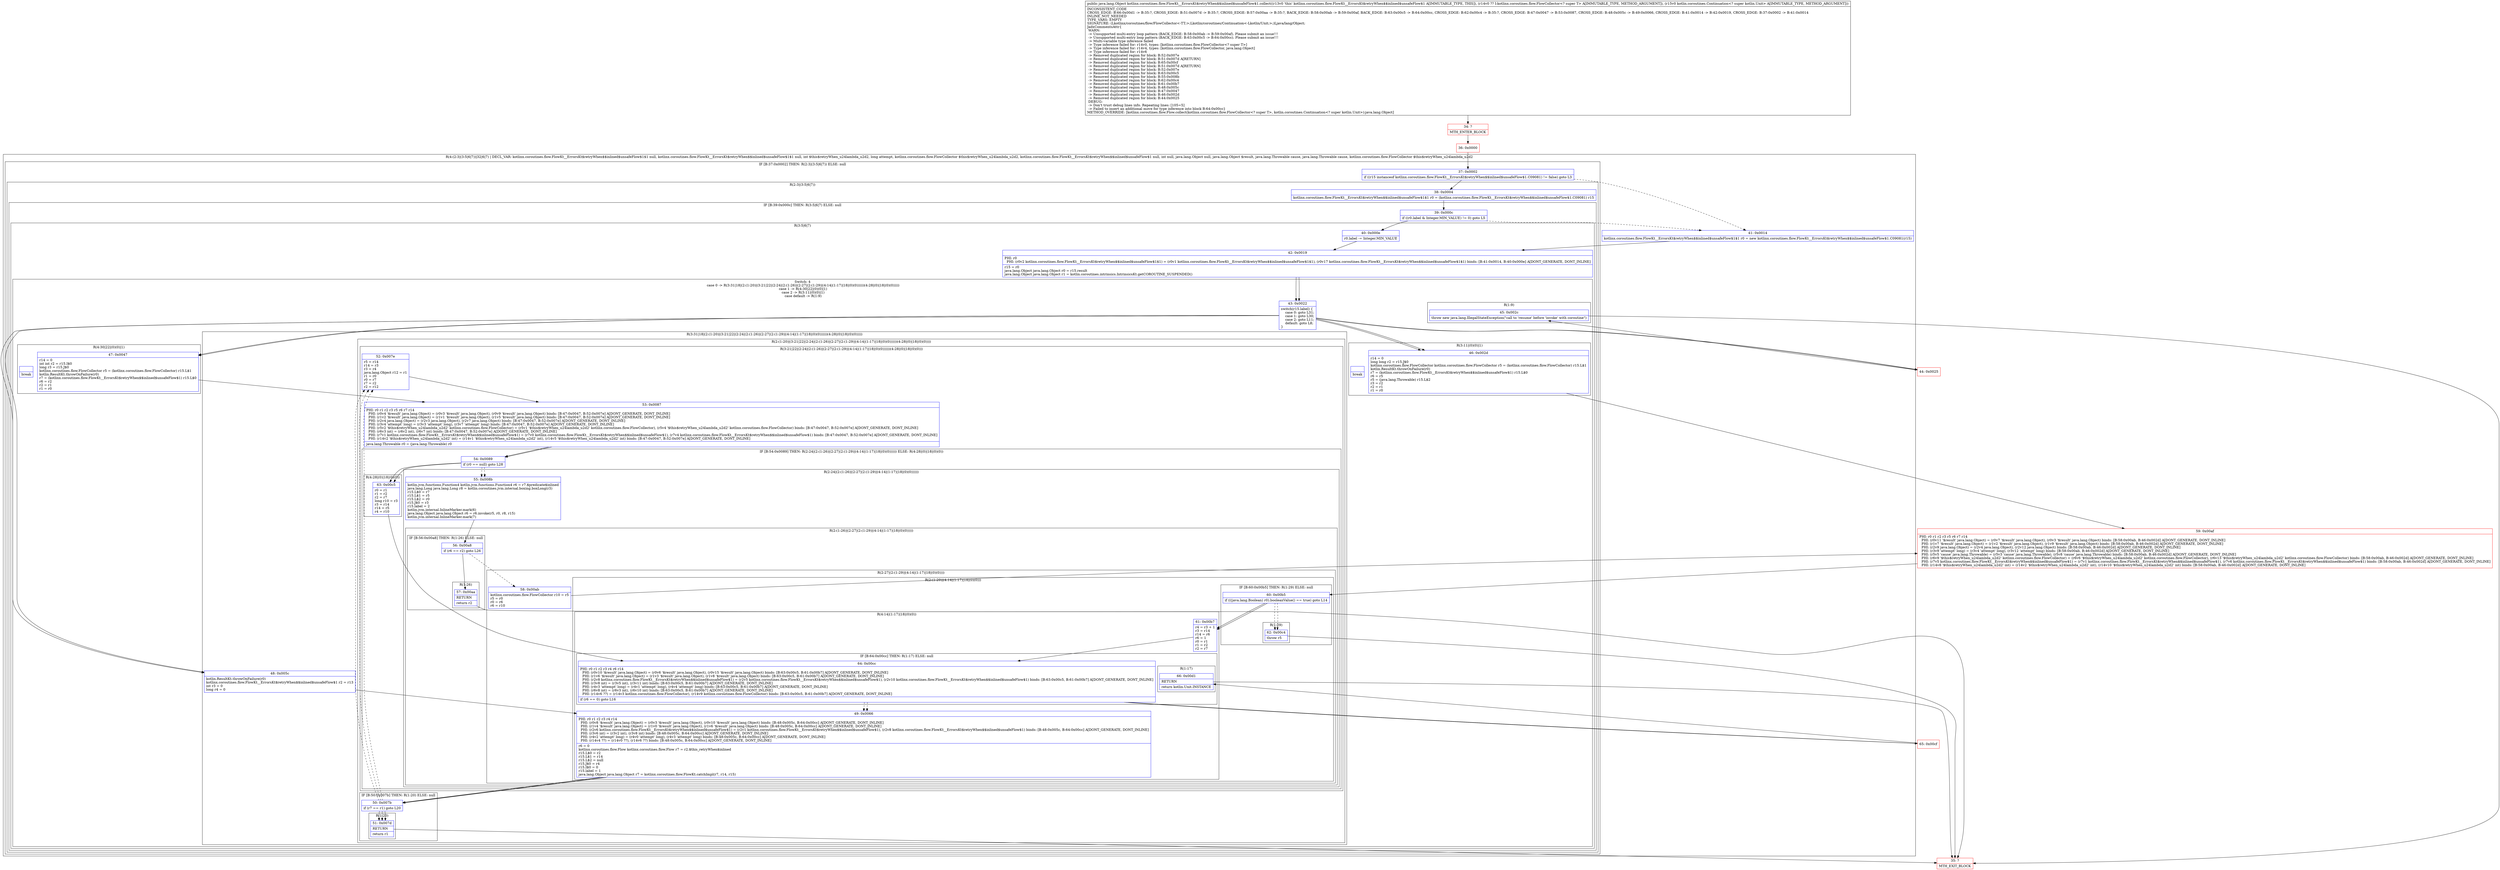 digraph "CFG forkotlinx.coroutines.flow.FlowKt__ErrorsKt$retryWhen$$inlined$unsafeFlow$1.collect(Lkotlinx\/coroutines\/flow\/FlowCollector;Lkotlin\/coroutines\/Continuation;)Ljava\/lang\/Object;" {
subgraph cluster_Region_1628617182 {
label = "R(4:(2:3|(3:5|6|7))|32|6|7) | DECL_VAR: kotlinx.coroutines.flow.FlowKt__ErrorsKt$retryWhen$$inlined$unsafeFlow$1$1 null, kotlinx.coroutines.flow.FlowKt__ErrorsKt$retryWhen$$inlined$unsafeFlow$1$1 null, int $this$retryWhen_u24lambda_u2d2, long attempt, kotlinx.coroutines.flow.FlowCollector $this$retryWhen_u24lambda_u2d2, kotlinx.coroutines.flow.FlowKt__ErrorsKt$retryWhen$$inlined$unsafeFlow$1 null, int null, java.lang.Object null, java.lang.Object $result, java.lang.Throwable cause, java.lang.Throwable cause, kotlinx.coroutines.flow.FlowCollector $this$retryWhen_u24lambda_u2d2\l";
node [shape=record,color=blue];
subgraph cluster_IfRegion_982115469 {
label = "IF [B:37:0x0002] THEN: R(2:3|(3:5|6|7)) ELSE: null";
node [shape=record,color=blue];
Node_37 [shape=record,label="{37\:\ 0x0002|if ((r15 instanceof kotlinx.coroutines.flow.FlowKt__ErrorsKt$retryWhen$$inlined$unsafeFlow$1.C09081) != false) goto L3\l}"];
subgraph cluster_Region_1555301890 {
label = "R(2:3|(3:5|6|7))";
node [shape=record,color=blue];
Node_38 [shape=record,label="{38\:\ 0x0004|kotlinx.coroutines.flow.FlowKt__ErrorsKt$retryWhen$$inlined$unsafeFlow$1$1 r0 = (kotlinx.coroutines.flow.FlowKt__ErrorsKt$retryWhen$$inlined$unsafeFlow$1.C09081) r15\l}"];
subgraph cluster_IfRegion_480300025 {
label = "IF [B:39:0x000c] THEN: R(3:5|6|7) ELSE: null";
node [shape=record,color=blue];
Node_39 [shape=record,label="{39\:\ 0x000c|if ((r0.label & Integer.MIN_VALUE) != 0) goto L5\l}"];
subgraph cluster_Region_1717033201 {
label = "R(3:5|6|7)";
node [shape=record,color=blue];
Node_40 [shape=record,label="{40\:\ 0x000e|r0.label \-= Integer.MIN_VALUE\l}"];
Node_42 [shape=record,label="{42\:\ 0x0019|PHI: r0 \l  PHI: (r0v2 kotlinx.coroutines.flow.FlowKt__ErrorsKt$retryWhen$$inlined$unsafeFlow$1$1) = (r0v1 kotlinx.coroutines.flow.FlowKt__ErrorsKt$retryWhen$$inlined$unsafeFlow$1$1), (r0v17 kotlinx.coroutines.flow.FlowKt__ErrorsKt$retryWhen$$inlined$unsafeFlow$1$1) binds: [B:41:0x0014, B:40:0x000e] A[DONT_GENERATE, DONT_INLINE]\l|r15 = r0\ljava.lang.Object java.lang.Object r0 = r15.result\ljava.lang.Object java.lang.Object r1 = kotlin.coroutines.intrinsics.IntrinsicsKt.getCOROUTINE_SUSPENDED()\l}"];
subgraph cluster_SwitchRegion_2030803739 {
label = "Switch: 4
 case 0 -> R(3:31|18|(2:(1:20)|(3:21|22|(2:24|(2:(1:26)|(2:27|(2:(1:29)|(4:14|(1:17)|18|(0)(0))))))(4:28|(0)|18|(0)(0)))))
 case 1 -> R(4:30|22|(0)(0)|1)
 case 2 -> R(3:11|(0)(0)|1)
 case default -> R(1:9)";
node [shape=record,color=blue];
Node_43 [shape=record,label="{43\:\ 0x0022|switch(r15.label) \{\l    case 0: goto L31;\l    case 1: goto L30;\l    case 2: goto L11;\l    default: goto L8;\l\}\l}"];
subgraph cluster_Region_220397997 {
label = "R(3:31|18|(2:(1:20)|(3:21|22|(2:24|(2:(1:26)|(2:27|(2:(1:29)|(4:14|(1:17)|18|(0)(0))))))(4:28|(0)|18|(0)(0)))))";
node [shape=record,color=blue];
Node_48 [shape=record,label="{48\:\ 0x005c|kotlin.ResultKt.throwOnFailure(r0)\lkotlinx.coroutines.flow.FlowKt__ErrorsKt$retryWhen$$inlined$unsafeFlow$1 r2 = r13\lint r3 = 0\llong r4 = 0\l}"];
Node_49 [shape=record,label="{49\:\ 0x0066|PHI: r0 r1 r2 r3 r4 r14 \l  PHI: (r0v8 '$result' java.lang.Object) = (r0v3 '$result' java.lang.Object), (r0v10 '$result' java.lang.Object) binds: [B:48:0x005c, B:64:0x00cc] A[DONT_GENERATE, DONT_INLINE]\l  PHI: (r1v4 '$result' java.lang.Object) = (r1v0 '$result' java.lang.Object), (r1v6 '$result' java.lang.Object) binds: [B:48:0x005c, B:64:0x00cc] A[DONT_GENERATE, DONT_INLINE]\l  PHI: (r2v6 kotlinx.coroutines.flow.FlowKt__ErrorsKt$retryWhen$$inlined$unsafeFlow$1) = (r2v1 kotlinx.coroutines.flow.FlowKt__ErrorsKt$retryWhen$$inlined$unsafeFlow$1), (r2v8 kotlinx.coroutines.flow.FlowKt__ErrorsKt$retryWhen$$inlined$unsafeFlow$1) binds: [B:48:0x005c, B:64:0x00cc] A[DONT_GENERATE, DONT_INLINE]\l  PHI: (r3v6 int) = (r3v2 int), (r3v8 int) binds: [B:48:0x005c, B:64:0x00cc] A[DONT_GENERATE, DONT_INLINE]\l  PHI: (r4v2 'attempt' long) = (r4v0 'attempt' long), (r4v3 'attempt' long) binds: [B:48:0x005c, B:64:0x00cc] A[DONT_GENERATE, DONT_INLINE]\l  PHI: (r14v4 ??) = (r14v0 ??), (r14v6 ??) binds: [B:48:0x005c, B:64:0x00cc] A[DONT_GENERATE, DONT_INLINE]\l|r6 = 0\lkotlinx.coroutines.flow.Flow kotlinx.coroutines.flow.Flow r7 = r2.$this_retryWhen$inlined\lr15.L$0 = r2\lr15.L$1 = r14\lr15.L$2 = null\lr15.J$0 = r4\lr15.I$0 = 0\lr15.label = 1\ljava.lang.Object java.lang.Object r7 = kotlinx.coroutines.flow.FlowKt.catchImpl(r7, r14, r15)\l}"];
subgraph cluster_Region_1696307333 {
label = "R(2:(1:20)|(3:21|22|(2:24|(2:(1:26)|(2:27|(2:(1:29)|(4:14|(1:17)|18|(0)(0))))))(4:28|(0)|18|(0)(0))))";
node [shape=record,color=blue];
subgraph cluster_IfRegion_1537950306 {
label = "IF [B:50:0x007b] THEN: R(1:20) ELSE: null";
node [shape=record,color=blue];
Node_50 [shape=record,label="{50\:\ 0x007b|if (r7 == r1) goto L20\l}"];
subgraph cluster_Region_1183861814 {
label = "R(1:20)";
node [shape=record,color=blue];
Node_51 [shape=record,label="{51\:\ 0x007d|RETURN\l|return r1\l}"];
}
}
subgraph cluster_Region_1211806594 {
label = "R(3:21|22|(2:24|(2:(1:26)|(2:27|(2:(1:29)|(4:14|(1:17)|18|(0)(0))))))(4:28|(0)|18|(0)(0)))";
node [shape=record,color=blue];
Node_52 [shape=record,label="{52\:\ 0x007e|r5 = r14\lr14 = r3\lr3 = r4\ljava.lang.Object r12 = r1\lr1 = r0\lr0 = r7\lr7 = r2\lr2 = r12\l}"];
Node_53 [shape=record,label="{53\:\ 0x0087|PHI: r0 r1 r2 r3 r5 r6 r7 r14 \l  PHI: (r0v4 '$result' java.lang.Object) = (r0v3 '$result' java.lang.Object), (r0v9 '$result' java.lang.Object) binds: [B:47:0x0047, B:52:0x007e] A[DONT_GENERATE, DONT_INLINE]\l  PHI: (r1v2 '$result' java.lang.Object) = (r1v1 '$result' java.lang.Object), (r1v5 '$result' java.lang.Object) binds: [B:47:0x0047, B:52:0x007e] A[DONT_GENERATE, DONT_INLINE]\l  PHI: (r2v4 java.lang.Object) = (r2v3 java.lang.Object), (r2v7 java.lang.Object) binds: [B:47:0x0047, B:52:0x007e] A[DONT_GENERATE, DONT_INLINE]\l  PHI: (r3v4 'attempt' long) = (r3v3 'attempt' long), (r3v7 'attempt' long) binds: [B:47:0x0047, B:52:0x007e] A[DONT_GENERATE, DONT_INLINE]\l  PHI: (r5v2 '$this$retryWhen_u24lambda_u2d2' kotlinx.coroutines.flow.FlowCollector) = (r5v1 '$this$retryWhen_u24lambda_u2d2' kotlinx.coroutines.flow.FlowCollector), (r5v4 '$this$retryWhen_u24lambda_u2d2' kotlinx.coroutines.flow.FlowCollector) binds: [B:47:0x0047, B:52:0x007e] A[DONT_GENERATE, DONT_INLINE]\l  PHI: (r6v3 int) = (r6v2 int), (r6v7 int) binds: [B:47:0x0047, B:52:0x007e] A[DONT_GENERATE, DONT_INLINE]\l  PHI: (r7v1 kotlinx.coroutines.flow.FlowKt__ErrorsKt$retryWhen$$inlined$unsafeFlow$1) = (r7v0 kotlinx.coroutines.flow.FlowKt__ErrorsKt$retryWhen$$inlined$unsafeFlow$1), (r7v4 kotlinx.coroutines.flow.FlowKt__ErrorsKt$retryWhen$$inlined$unsafeFlow$1) binds: [B:47:0x0047, B:52:0x007e] A[DONT_GENERATE, DONT_INLINE]\l  PHI: (r14v2 '$this$retryWhen_u24lambda_u2d2' int) = (r14v1 '$this$retryWhen_u24lambda_u2d2' int), (r14v5 '$this$retryWhen_u24lambda_u2d2' int) binds: [B:47:0x0047, B:52:0x007e] A[DONT_GENERATE, DONT_INLINE]\l|java.lang.Throwable r0 = (java.lang.Throwable) r0\l}"];
subgraph cluster_IfRegion_1385765287 {
label = "IF [B:54:0x0089] THEN: R(2:24|(2:(1:26)|(2:27|(2:(1:29)|(4:14|(1:17)|18|(0)(0)))))) ELSE: R(4:28|(0)|18|(0)(0))";
node [shape=record,color=blue];
Node_54 [shape=record,label="{54\:\ 0x0089|if (r0 == null) goto L28\l}"];
subgraph cluster_Region_1910211101 {
label = "R(2:24|(2:(1:26)|(2:27|(2:(1:29)|(4:14|(1:17)|18|(0)(0))))))";
node [shape=record,color=blue];
Node_55 [shape=record,label="{55\:\ 0x008b|kotlin.jvm.functions.Function4 kotlin.jvm.functions.Function4 r6 = r7.$predicate$inlined\ljava.lang.Long java.lang.Long r8 = kotlin.coroutines.jvm.internal.boxing.boxLong(r3)\lr15.L$0 = r7\lr15.L$1 = r5\lr15.L$2 = r0\lr15.J$0 = r3\lr15.label = 2\lkotlin.jvm.internal.InlineMarker.mark(6)\ljava.lang.Object java.lang.Object r6 = r6.invoke(r5, r0, r8, r15)\lkotlin.jvm.internal.InlineMarker.mark(7)\l}"];
subgraph cluster_Region_1313034009 {
label = "R(2:(1:26)|(2:27|(2:(1:29)|(4:14|(1:17)|18|(0)(0)))))";
node [shape=record,color=blue];
subgraph cluster_IfRegion_57506914 {
label = "IF [B:56:0x00a8] THEN: R(1:26) ELSE: null";
node [shape=record,color=blue];
Node_56 [shape=record,label="{56\:\ 0x00a8|if (r6 == r2) goto L26\l}"];
subgraph cluster_Region_1000044496 {
label = "R(1:26)";
node [shape=record,color=blue];
Node_57 [shape=record,label="{57\:\ 0x00aa|RETURN\l|return r2\l}"];
}
}
subgraph cluster_Region_636793662 {
label = "R(2:27|(2:(1:29)|(4:14|(1:17)|18|(0)(0))))";
node [shape=record,color=blue];
Node_58 [shape=record,label="{58\:\ 0x00ab|kotlinx.coroutines.flow.FlowCollector r10 = r5\lr5 = r0\lr0 = r6\lr6 = r10\l}"];
subgraph cluster_Region_570334297 {
label = "R(2:(1:29)|(4:14|(1:17)|18|(0)(0)))";
node [shape=record,color=blue];
subgraph cluster_IfRegion_1033377817 {
label = "IF [B:60:0x00b5] THEN: R(1:29) ELSE: null";
node [shape=record,color=blue];
Node_60 [shape=record,label="{60\:\ 0x00b5|if (((java.lang.Boolean) r0).booleanValue() == true) goto L14\l}"];
subgraph cluster_Region_412677971 {
label = "R(1:29)";
node [shape=record,color=blue];
Node_62 [shape=record,label="{62\:\ 0x00c4|throw r5\l}"];
}
}
subgraph cluster_Region_697523335 {
label = "R(4:14|(1:17)|18|(0)(0))";
node [shape=record,color=blue];
Node_61 [shape=record,label="{61\:\ 0x00b7|r4 = r3 + 1\lr3 = r14\lr14 = r6\lr6 = 1\lr0 = r1\lr1 = r2\lr2 = r7\l}"];
subgraph cluster_IfRegion_1282889950 {
label = "IF [B:64:0x00cc] THEN: R(1:17) ELSE: null";
node [shape=record,color=blue];
Node_64 [shape=record,label="{64\:\ 0x00cc|PHI: r0 r1 r2 r3 r4 r6 r14 \l  PHI: (r0v10 '$result' java.lang.Object) = (r0v6 '$result' java.lang.Object), (r0v15 '$result' java.lang.Object) binds: [B:63:0x00c5, B:61:0x00b7] A[DONT_GENERATE, DONT_INLINE]\l  PHI: (r1v6 '$result' java.lang.Object) = (r1v3 '$result' java.lang.Object), (r1v8 '$result' java.lang.Object) binds: [B:63:0x00c5, B:61:0x00b7] A[DONT_GENERATE, DONT_INLINE]\l  PHI: (r2v8 kotlinx.coroutines.flow.FlowKt__ErrorsKt$retryWhen$$inlined$unsafeFlow$1) = (r2v5 kotlinx.coroutines.flow.FlowKt__ErrorsKt$retryWhen$$inlined$unsafeFlow$1), (r2v10 kotlinx.coroutines.flow.FlowKt__ErrorsKt$retryWhen$$inlined$unsafeFlow$1) binds: [B:63:0x00c5, B:61:0x00b7] A[DONT_GENERATE, DONT_INLINE]\l  PHI: (r3v8 int) = (r3v5 int), (r3v11 int) binds: [B:63:0x00c5, B:61:0x00b7] A[DONT_GENERATE, DONT_INLINE]\l  PHI: (r4v3 'attempt' long) = (r4v1 'attempt' long), (r4v4 'attempt' long) binds: [B:63:0x00c5, B:61:0x00b7] A[DONT_GENERATE, DONT_INLINE]\l  PHI: (r6v8 int) = (r6v3 int), (r6v10 int) binds: [B:63:0x00c5, B:61:0x00b7] A[DONT_GENERATE, DONT_INLINE]\l  PHI: (r14v6 ??) = (r14v3 kotlinx.coroutines.flow.FlowCollector), (r14v9 kotlinx.coroutines.flow.FlowCollector) binds: [B:63:0x00c5, B:61:0x00b7] A[DONT_GENERATE, DONT_INLINE]\l|if (r6 == 0) goto L16\l}"];
subgraph cluster_Region_741507959 {
label = "R(1:17)";
node [shape=record,color=blue];
Node_66 [shape=record,label="{66\:\ 0x00d1|RETURN\l|return kotlin.Unit.INSTANCE\l}"];
}
}
Node_49 [shape=record,label="{49\:\ 0x0066|PHI: r0 r1 r2 r3 r4 r14 \l  PHI: (r0v8 '$result' java.lang.Object) = (r0v3 '$result' java.lang.Object), (r0v10 '$result' java.lang.Object) binds: [B:48:0x005c, B:64:0x00cc] A[DONT_GENERATE, DONT_INLINE]\l  PHI: (r1v4 '$result' java.lang.Object) = (r1v0 '$result' java.lang.Object), (r1v6 '$result' java.lang.Object) binds: [B:48:0x005c, B:64:0x00cc] A[DONT_GENERATE, DONT_INLINE]\l  PHI: (r2v6 kotlinx.coroutines.flow.FlowKt__ErrorsKt$retryWhen$$inlined$unsafeFlow$1) = (r2v1 kotlinx.coroutines.flow.FlowKt__ErrorsKt$retryWhen$$inlined$unsafeFlow$1), (r2v8 kotlinx.coroutines.flow.FlowKt__ErrorsKt$retryWhen$$inlined$unsafeFlow$1) binds: [B:48:0x005c, B:64:0x00cc] A[DONT_GENERATE, DONT_INLINE]\l  PHI: (r3v6 int) = (r3v2 int), (r3v8 int) binds: [B:48:0x005c, B:64:0x00cc] A[DONT_GENERATE, DONT_INLINE]\l  PHI: (r4v2 'attempt' long) = (r4v0 'attempt' long), (r4v3 'attempt' long) binds: [B:48:0x005c, B:64:0x00cc] A[DONT_GENERATE, DONT_INLINE]\l  PHI: (r14v4 ??) = (r14v0 ??), (r14v6 ??) binds: [B:48:0x005c, B:64:0x00cc] A[DONT_GENERATE, DONT_INLINE]\l|r6 = 0\lkotlinx.coroutines.flow.Flow kotlinx.coroutines.flow.Flow r7 = r2.$this_retryWhen$inlined\lr15.L$0 = r2\lr15.L$1 = r14\lr15.L$2 = null\lr15.J$0 = r4\lr15.I$0 = 0\lr15.label = 1\ljava.lang.Object java.lang.Object r7 = kotlinx.coroutines.flow.FlowKt.catchImpl(r7, r14, r15)\l}"];
subgraph cluster_IfRegion_993385517 {
label = "IF [B:50:0x007b] THEN: R(0) ELSE: R(0)";
node [shape=record,color=blue];
Node_50 [shape=record,label="{50\:\ 0x007b|if (r7 == r1) goto L20\l}"];
subgraph cluster_Region_2046545660 {
label = "R(0)";
node [shape=record,color=blue];
}
subgraph cluster_Region_646356223 {
label = "R(0)";
node [shape=record,color=blue];
}
}
}
}
}
}
}
subgraph cluster_Region_207997421 {
label = "R(4:28|(0)|18|(0)(0))";
node [shape=record,color=blue];
Node_63 [shape=record,label="{63\:\ 0x00c5|r0 = r1\lr1 = r2\lr2 = r7\llong r10 = r3\lr3 = r14\lr14 = r5\lr4 = r10\l}"];
subgraph cluster_IfRegion_1354862937 {
label = "IF [B:64:0x00cc] THEN: R(0) ELSE: null";
node [shape=record,color=blue];
Node_64 [shape=record,label="{64\:\ 0x00cc|PHI: r0 r1 r2 r3 r4 r6 r14 \l  PHI: (r0v10 '$result' java.lang.Object) = (r0v6 '$result' java.lang.Object), (r0v15 '$result' java.lang.Object) binds: [B:63:0x00c5, B:61:0x00b7] A[DONT_GENERATE, DONT_INLINE]\l  PHI: (r1v6 '$result' java.lang.Object) = (r1v3 '$result' java.lang.Object), (r1v8 '$result' java.lang.Object) binds: [B:63:0x00c5, B:61:0x00b7] A[DONT_GENERATE, DONT_INLINE]\l  PHI: (r2v8 kotlinx.coroutines.flow.FlowKt__ErrorsKt$retryWhen$$inlined$unsafeFlow$1) = (r2v5 kotlinx.coroutines.flow.FlowKt__ErrorsKt$retryWhen$$inlined$unsafeFlow$1), (r2v10 kotlinx.coroutines.flow.FlowKt__ErrorsKt$retryWhen$$inlined$unsafeFlow$1) binds: [B:63:0x00c5, B:61:0x00b7] A[DONT_GENERATE, DONT_INLINE]\l  PHI: (r3v8 int) = (r3v5 int), (r3v11 int) binds: [B:63:0x00c5, B:61:0x00b7] A[DONT_GENERATE, DONT_INLINE]\l  PHI: (r4v3 'attempt' long) = (r4v1 'attempt' long), (r4v4 'attempt' long) binds: [B:63:0x00c5, B:61:0x00b7] A[DONT_GENERATE, DONT_INLINE]\l  PHI: (r6v8 int) = (r6v3 int), (r6v10 int) binds: [B:63:0x00c5, B:61:0x00b7] A[DONT_GENERATE, DONT_INLINE]\l  PHI: (r14v6 ??) = (r14v3 kotlinx.coroutines.flow.FlowCollector), (r14v9 kotlinx.coroutines.flow.FlowCollector) binds: [B:63:0x00c5, B:61:0x00b7] A[DONT_GENERATE, DONT_INLINE]\l|if (r6 == 0) goto L16\l}"];
subgraph cluster_Region_1750108429 {
label = "R(0)";
node [shape=record,color=blue];
}
}
Node_49 [shape=record,label="{49\:\ 0x0066|PHI: r0 r1 r2 r3 r4 r14 \l  PHI: (r0v8 '$result' java.lang.Object) = (r0v3 '$result' java.lang.Object), (r0v10 '$result' java.lang.Object) binds: [B:48:0x005c, B:64:0x00cc] A[DONT_GENERATE, DONT_INLINE]\l  PHI: (r1v4 '$result' java.lang.Object) = (r1v0 '$result' java.lang.Object), (r1v6 '$result' java.lang.Object) binds: [B:48:0x005c, B:64:0x00cc] A[DONT_GENERATE, DONT_INLINE]\l  PHI: (r2v6 kotlinx.coroutines.flow.FlowKt__ErrorsKt$retryWhen$$inlined$unsafeFlow$1) = (r2v1 kotlinx.coroutines.flow.FlowKt__ErrorsKt$retryWhen$$inlined$unsafeFlow$1), (r2v8 kotlinx.coroutines.flow.FlowKt__ErrorsKt$retryWhen$$inlined$unsafeFlow$1) binds: [B:48:0x005c, B:64:0x00cc] A[DONT_GENERATE, DONT_INLINE]\l  PHI: (r3v6 int) = (r3v2 int), (r3v8 int) binds: [B:48:0x005c, B:64:0x00cc] A[DONT_GENERATE, DONT_INLINE]\l  PHI: (r4v2 'attempt' long) = (r4v0 'attempt' long), (r4v3 'attempt' long) binds: [B:48:0x005c, B:64:0x00cc] A[DONT_GENERATE, DONT_INLINE]\l  PHI: (r14v4 ??) = (r14v0 ??), (r14v6 ??) binds: [B:48:0x005c, B:64:0x00cc] A[DONT_GENERATE, DONT_INLINE]\l|r6 = 0\lkotlinx.coroutines.flow.Flow kotlinx.coroutines.flow.Flow r7 = r2.$this_retryWhen$inlined\lr15.L$0 = r2\lr15.L$1 = r14\lr15.L$2 = null\lr15.J$0 = r4\lr15.I$0 = 0\lr15.label = 1\ljava.lang.Object java.lang.Object r7 = kotlinx.coroutines.flow.FlowKt.catchImpl(r7, r14, r15)\l}"];
subgraph cluster_IfRegion_1394665971 {
label = "IF [B:50:0x007b] THEN: R(0) ELSE: R(0)";
node [shape=record,color=blue];
Node_50 [shape=record,label="{50\:\ 0x007b|if (r7 == r1) goto L20\l}"];
subgraph cluster_Region_1341863637 {
label = "R(0)";
node [shape=record,color=blue];
}
subgraph cluster_Region_1560816305 {
label = "R(0)";
node [shape=record,color=blue];
}
}
}
}
}
}
}
subgraph cluster_Region_434016165 {
label = "R(4:30|22|(0)(0)|1)";
node [shape=record,color=blue];
Node_47 [shape=record,label="{47\:\ 0x0047|r14 = 0\lint int r2 = r15.I$0\llong r3 = r15.J$0\lkotlinx.coroutines.flow.FlowCollector r5 = (kotlinx.coroutines.flow.FlowCollector) r15.L$1\lkotlin.ResultKt.throwOnFailure(r0)\lr7 = (kotlinx.coroutines.flow.FlowKt__ErrorsKt$retryWhen$$inlined$unsafeFlow$1) r15.L$0\lr6 = r2\lr2 = r1\lr1 = r0\l}"];
Node_53 [shape=record,label="{53\:\ 0x0087|PHI: r0 r1 r2 r3 r5 r6 r7 r14 \l  PHI: (r0v4 '$result' java.lang.Object) = (r0v3 '$result' java.lang.Object), (r0v9 '$result' java.lang.Object) binds: [B:47:0x0047, B:52:0x007e] A[DONT_GENERATE, DONT_INLINE]\l  PHI: (r1v2 '$result' java.lang.Object) = (r1v1 '$result' java.lang.Object), (r1v5 '$result' java.lang.Object) binds: [B:47:0x0047, B:52:0x007e] A[DONT_GENERATE, DONT_INLINE]\l  PHI: (r2v4 java.lang.Object) = (r2v3 java.lang.Object), (r2v7 java.lang.Object) binds: [B:47:0x0047, B:52:0x007e] A[DONT_GENERATE, DONT_INLINE]\l  PHI: (r3v4 'attempt' long) = (r3v3 'attempt' long), (r3v7 'attempt' long) binds: [B:47:0x0047, B:52:0x007e] A[DONT_GENERATE, DONT_INLINE]\l  PHI: (r5v2 '$this$retryWhen_u24lambda_u2d2' kotlinx.coroutines.flow.FlowCollector) = (r5v1 '$this$retryWhen_u24lambda_u2d2' kotlinx.coroutines.flow.FlowCollector), (r5v4 '$this$retryWhen_u24lambda_u2d2' kotlinx.coroutines.flow.FlowCollector) binds: [B:47:0x0047, B:52:0x007e] A[DONT_GENERATE, DONT_INLINE]\l  PHI: (r6v3 int) = (r6v2 int), (r6v7 int) binds: [B:47:0x0047, B:52:0x007e] A[DONT_GENERATE, DONT_INLINE]\l  PHI: (r7v1 kotlinx.coroutines.flow.FlowKt__ErrorsKt$retryWhen$$inlined$unsafeFlow$1) = (r7v0 kotlinx.coroutines.flow.FlowKt__ErrorsKt$retryWhen$$inlined$unsafeFlow$1), (r7v4 kotlinx.coroutines.flow.FlowKt__ErrorsKt$retryWhen$$inlined$unsafeFlow$1) binds: [B:47:0x0047, B:52:0x007e] A[DONT_GENERATE, DONT_INLINE]\l  PHI: (r14v2 '$this$retryWhen_u24lambda_u2d2' int) = (r14v1 '$this$retryWhen_u24lambda_u2d2' int), (r14v5 '$this$retryWhen_u24lambda_u2d2' int) binds: [B:47:0x0047, B:52:0x007e] A[DONT_GENERATE, DONT_INLINE]\l|java.lang.Throwable r0 = (java.lang.Throwable) r0\l}"];
subgraph cluster_IfRegion_371985982 {
label = "IF [B:54:0x0089] THEN: R(0) ELSE: R(0)";
node [shape=record,color=blue];
Node_54 [shape=record,label="{54\:\ 0x0089|if (r0 == null) goto L28\l}"];
subgraph cluster_Region_18821904 {
label = "R(0)";
node [shape=record,color=blue];
}
subgraph cluster_Region_1835780831 {
label = "R(0)";
node [shape=record,color=blue];
}
}
Node_InsnContainer_2066748473 [shape=record,label="{|break\l}"];
}
subgraph cluster_Region_876101097 {
label = "R(3:11|(0)(0)|1)";
node [shape=record,color=blue];
Node_46 [shape=record,label="{46\:\ 0x002d|r14 = 0\llong long r2 = r15.J$0\lkotlinx.coroutines.flow.FlowCollector kotlinx.coroutines.flow.FlowCollector r5 = (kotlinx.coroutines.flow.FlowCollector) r15.L$1\lkotlin.ResultKt.throwOnFailure(r0)\lr7 = (kotlinx.coroutines.flow.FlowKt__ErrorsKt$retryWhen$$inlined$unsafeFlow$1) r15.L$0\lr6 = r5\lr5 = (java.lang.Throwable) r15.L$2\lr3 = r2\lr2 = r1\lr1 = r0\l}"];
subgraph cluster_IfRegion_1531344759 {
label = "IF [B:60:0x00b5] THEN: R(0) ELSE: R(0)";
node [shape=record,color=blue];
Node_60 [shape=record,label="{60\:\ 0x00b5|if (((java.lang.Boolean) r0).booleanValue() == true) goto L14\l}"];
subgraph cluster_Region_1735517260 {
label = "R(0)";
node [shape=record,color=blue];
}
subgraph cluster_Region_521067521 {
label = "R(0)";
node [shape=record,color=blue];
}
}
Node_InsnContainer_738246669 [shape=record,label="{|break\l}"];
}
subgraph cluster_Region_1466603624 {
label = "R(1:9)";
node [shape=record,color=blue];
Node_45 [shape=record,label="{45\:\ 0x002c|throw new java.lang.IllegalStateException(\"call to 'resume' before 'invoke' with coroutine\")\l}"];
}
}
}
}
}
}
Node_41 [shape=record,label="{41\:\ 0x0014|kotlinx.coroutines.flow.FlowKt__ErrorsKt$retryWhen$$inlined$unsafeFlow$1$1 r0 = new kotlinx.coroutines.flow.FlowKt__ErrorsKt$retryWhen$$inlined$unsafeFlow$1.C09081(r15)\l}"];
Node_42 [shape=record,label="{42\:\ 0x0019|PHI: r0 \l  PHI: (r0v2 kotlinx.coroutines.flow.FlowKt__ErrorsKt$retryWhen$$inlined$unsafeFlow$1$1) = (r0v1 kotlinx.coroutines.flow.FlowKt__ErrorsKt$retryWhen$$inlined$unsafeFlow$1$1), (r0v17 kotlinx.coroutines.flow.FlowKt__ErrorsKt$retryWhen$$inlined$unsafeFlow$1$1) binds: [B:41:0x0014, B:40:0x000e] A[DONT_GENERATE, DONT_INLINE]\l|r15 = r0\ljava.lang.Object java.lang.Object r0 = r15.result\ljava.lang.Object java.lang.Object r1 = kotlin.coroutines.intrinsics.IntrinsicsKt.getCOROUTINE_SUSPENDED()\l}"];
subgraph cluster_SwitchRegion_133970061 {
label = "Switch: 0";
node [shape=record,color=blue];
Node_43 [shape=record,label="{43\:\ 0x0022|switch(r15.label) \{\l    case 0: goto L31;\l    case 1: goto L30;\l    case 2: goto L11;\l    default: goto L8;\l\}\l}"];
}
}
Node_34 [shape=record,color=red,label="{34\:\ ?|MTH_ENTER_BLOCK\l}"];
Node_36 [shape=record,color=red,label="{36\:\ 0x0000}"];
Node_44 [shape=record,color=red,label="{44\:\ 0x0025}"];
Node_35 [shape=record,color=red,label="{35\:\ ?|MTH_EXIT_BLOCK\l}"];
Node_59 [shape=record,color=red,label="{59\:\ 0x00af|PHI: r0 r1 r2 r3 r5 r6 r7 r14 \l  PHI: (r0v11 '$result' java.lang.Object) = (r0v7 '$result' java.lang.Object), (r0v3 '$result' java.lang.Object) binds: [B:58:0x00ab, B:46:0x002d] A[DONT_GENERATE, DONT_INLINE]\l  PHI: (r1v7 '$result' java.lang.Object) = (r1v2 '$result' java.lang.Object), (r1v9 '$result' java.lang.Object) binds: [B:58:0x00ab, B:46:0x002d] A[DONT_GENERATE, DONT_INLINE]\l  PHI: (r2v9 java.lang.Object) = (r2v4 java.lang.Object), (r2v12 java.lang.Object) binds: [B:58:0x00ab, B:46:0x002d] A[DONT_GENERATE, DONT_INLINE]\l  PHI: (r3v9 'attempt' long) = (r3v4 'attempt' long), (r3v12 'attempt' long) binds: [B:58:0x00ab, B:46:0x002d] A[DONT_GENERATE, DONT_INLINE]\l  PHI: (r5v5 'cause' java.lang.Throwable) = (r5v3 'cause' java.lang.Throwable), (r5v8 'cause' java.lang.Throwable) binds: [B:58:0x00ab, B:46:0x002d] A[DONT_GENERATE, DONT_INLINE]\l  PHI: (r6v9 '$this$retryWhen_u24lambda_u2d2' kotlinx.coroutines.flow.FlowCollector) = (r6v6 '$this$retryWhen_u24lambda_u2d2' kotlinx.coroutines.flow.FlowCollector), (r6v13 '$this$retryWhen_u24lambda_u2d2' kotlinx.coroutines.flow.FlowCollector) binds: [B:58:0x00ab, B:46:0x002d] A[DONT_GENERATE, DONT_INLINE]\l  PHI: (r7v5 kotlinx.coroutines.flow.FlowKt__ErrorsKt$retryWhen$$inlined$unsafeFlow$1) = (r7v1 kotlinx.coroutines.flow.FlowKt__ErrorsKt$retryWhen$$inlined$unsafeFlow$1), (r7v6 kotlinx.coroutines.flow.FlowKt__ErrorsKt$retryWhen$$inlined$unsafeFlow$1) binds: [B:58:0x00ab, B:46:0x002d] A[DONT_GENERATE, DONT_INLINE]\l  PHI: (r14v8 '$this$retryWhen_u24lambda_u2d2' int) = (r14v2 '$this$retryWhen_u24lambda_u2d2' int), (r14v10 '$this$retryWhen_u24lambda_u2d2' int) binds: [B:58:0x00ab, B:46:0x002d] A[DONT_GENERATE, DONT_INLINE]\l}"];
Node_65 [shape=record,color=red,label="{65\:\ 0x00cf}"];
MethodNode[shape=record,label="{public java.lang.Object kotlinx.coroutines.flow.FlowKt__ErrorsKt$retryWhen$$inlined$unsafeFlow$1.collect((r13v0 'this' kotlinx.coroutines.flow.FlowKt__ErrorsKt$retryWhen$$inlined$unsafeFlow$1 A[IMMUTABLE_TYPE, THIS]), (r14v0 ?? I:kotlinx.coroutines.flow.FlowCollector\<? super T\> A[IMMUTABLE_TYPE, METHOD_ARGUMENT]), (r15v0 kotlin.coroutines.Continuation\<? super kotlin.Unit\> A[IMMUTABLE_TYPE, METHOD_ARGUMENT]))  | INCONSISTENT_CODE\lCROSS_EDGE: B:66:0x00d1 \-\> B:35:?, CROSS_EDGE: B:51:0x007d \-\> B:35:?, CROSS_EDGE: B:57:0x00aa \-\> B:35:?, BACK_EDGE: B:58:0x00ab \-\> B:59:0x00af, BACK_EDGE: B:63:0x00c5 \-\> B:64:0x00cc, CROSS_EDGE: B:62:0x00c4 \-\> B:35:?, CROSS_EDGE: B:47:0x0047 \-\> B:53:0x0087, CROSS_EDGE: B:48:0x005c \-\> B:49:0x0066, CROSS_EDGE: B:41:0x0014 \-\> B:42:0x0019, CROSS_EDGE: B:37:0x0002 \-\> B:41:0x0014\lINLINE_NOT_NEEDED\lTYPE_VARS: EMPTY\lSIGNATURE: (Lkotlinx\/coroutines\/flow\/FlowCollector\<\-TT;\>;Lkotlin\/coroutines\/Continuation\<\-Lkotlin\/Unit;\>;)Ljava\/lang\/Object;\lJadxCommentsAttr\{\l WARN: \l \-\> Unsupported multi\-entry loop pattern (BACK_EDGE: B:58:0x00ab \-\> B:59:0x00af). Please submit an issue!!!\l \-\> Unsupported multi\-entry loop pattern (BACK_EDGE: B:63:0x00c5 \-\> B:64:0x00cc). Please submit an issue!!!\l \-\> Multi\-variable type inference failed\l \-\> Type inference failed for: r14v0, types: [kotlinx.coroutines.flow.FlowCollector\<? super T\>]\l \-\> Type inference failed for: r14v4, types: [kotlinx.coroutines.flow.FlowCollector, java.lang.Object]\l \-\> Type inference failed for: r14v6\l \-\> Removed duplicated region for block: B:52:0x007e \l \-\> Removed duplicated region for block: B:51:0x007d A[RETURN]\l \-\> Removed duplicated region for block: B:65:0x00cf \l \-\> Removed duplicated region for block: B:51:0x007d A[RETURN]\l \-\> Removed duplicated region for block: B:52:0x007e \l \-\> Removed duplicated region for block: B:63:0x00c5 \l \-\> Removed duplicated region for block: B:55:0x008b \l \-\> Removed duplicated region for block: B:62:0x00c4 \l \-\> Removed duplicated region for block: B:61:0x00b7 \l \-\> Removed duplicated region for block: B:48:0x005c \l \-\> Removed duplicated region for block: B:47:0x0047 \l \-\> Removed duplicated region for block: B:46:0x002d \l \-\> Removed duplicated region for block: B:44:0x0025 \l DEBUG: \l \-\> Don't trust debug lines info. Repeating lines: [105=5]\l \-\> Failed to insert an additional move for type inference into block B:64:0x00cc\}\lMETHOD_OVERRIDE: [kotlinx.coroutines.flow.Flow.collect(kotlinx.coroutines.flow.FlowCollector\<? super T\>, kotlin.coroutines.Continuation\<? super kotlin.Unit\>):java.lang.Object]\l}"];
MethodNode -> Node_34;Node_37 -> Node_38;
Node_37 -> Node_41[style=dashed];
Node_38 -> Node_39;
Node_39 -> Node_40;
Node_39 -> Node_41[style=dashed];
Node_40 -> Node_42;
Node_42 -> Node_43;
Node_43 -> Node_44;
Node_43 -> Node_46;
Node_43 -> Node_47;
Node_43 -> Node_48;
Node_48 -> Node_49;
Node_49 -> Node_50;
Node_50 -> Node_51;
Node_50 -> Node_52[style=dashed];
Node_51 -> Node_35;
Node_52 -> Node_53;
Node_53 -> Node_54;
Node_54 -> Node_55[style=dashed];
Node_54 -> Node_63;
Node_55 -> Node_56;
Node_56 -> Node_57;
Node_56 -> Node_58[style=dashed];
Node_57 -> Node_35;
Node_58 -> Node_59;
Node_60 -> Node_61;
Node_60 -> Node_62[style=dashed];
Node_62 -> Node_35;
Node_61 -> Node_64;
Node_64 -> Node_65;
Node_64 -> Node_49[style=dashed];
Node_66 -> Node_35;
Node_49 -> Node_50;
Node_50 -> Node_51;
Node_50 -> Node_52[style=dashed];
Node_63 -> Node_64;
Node_64 -> Node_65;
Node_64 -> Node_49[style=dashed];
Node_49 -> Node_50;
Node_50 -> Node_51;
Node_50 -> Node_52[style=dashed];
Node_47 -> Node_53;
Node_53 -> Node_54;
Node_54 -> Node_55[style=dashed];
Node_54 -> Node_63;
Node_46 -> Node_59;
Node_60 -> Node_61;
Node_60 -> Node_62[style=dashed];
Node_45 -> Node_35;
Node_41 -> Node_42;
Node_42 -> Node_43;
Node_43 -> Node_44;
Node_43 -> Node_46;
Node_43 -> Node_47;
Node_43 -> Node_48;
Node_34 -> Node_36;
Node_36 -> Node_37;
Node_44 -> Node_45;
Node_59 -> Node_60;
Node_65 -> Node_66;
}

